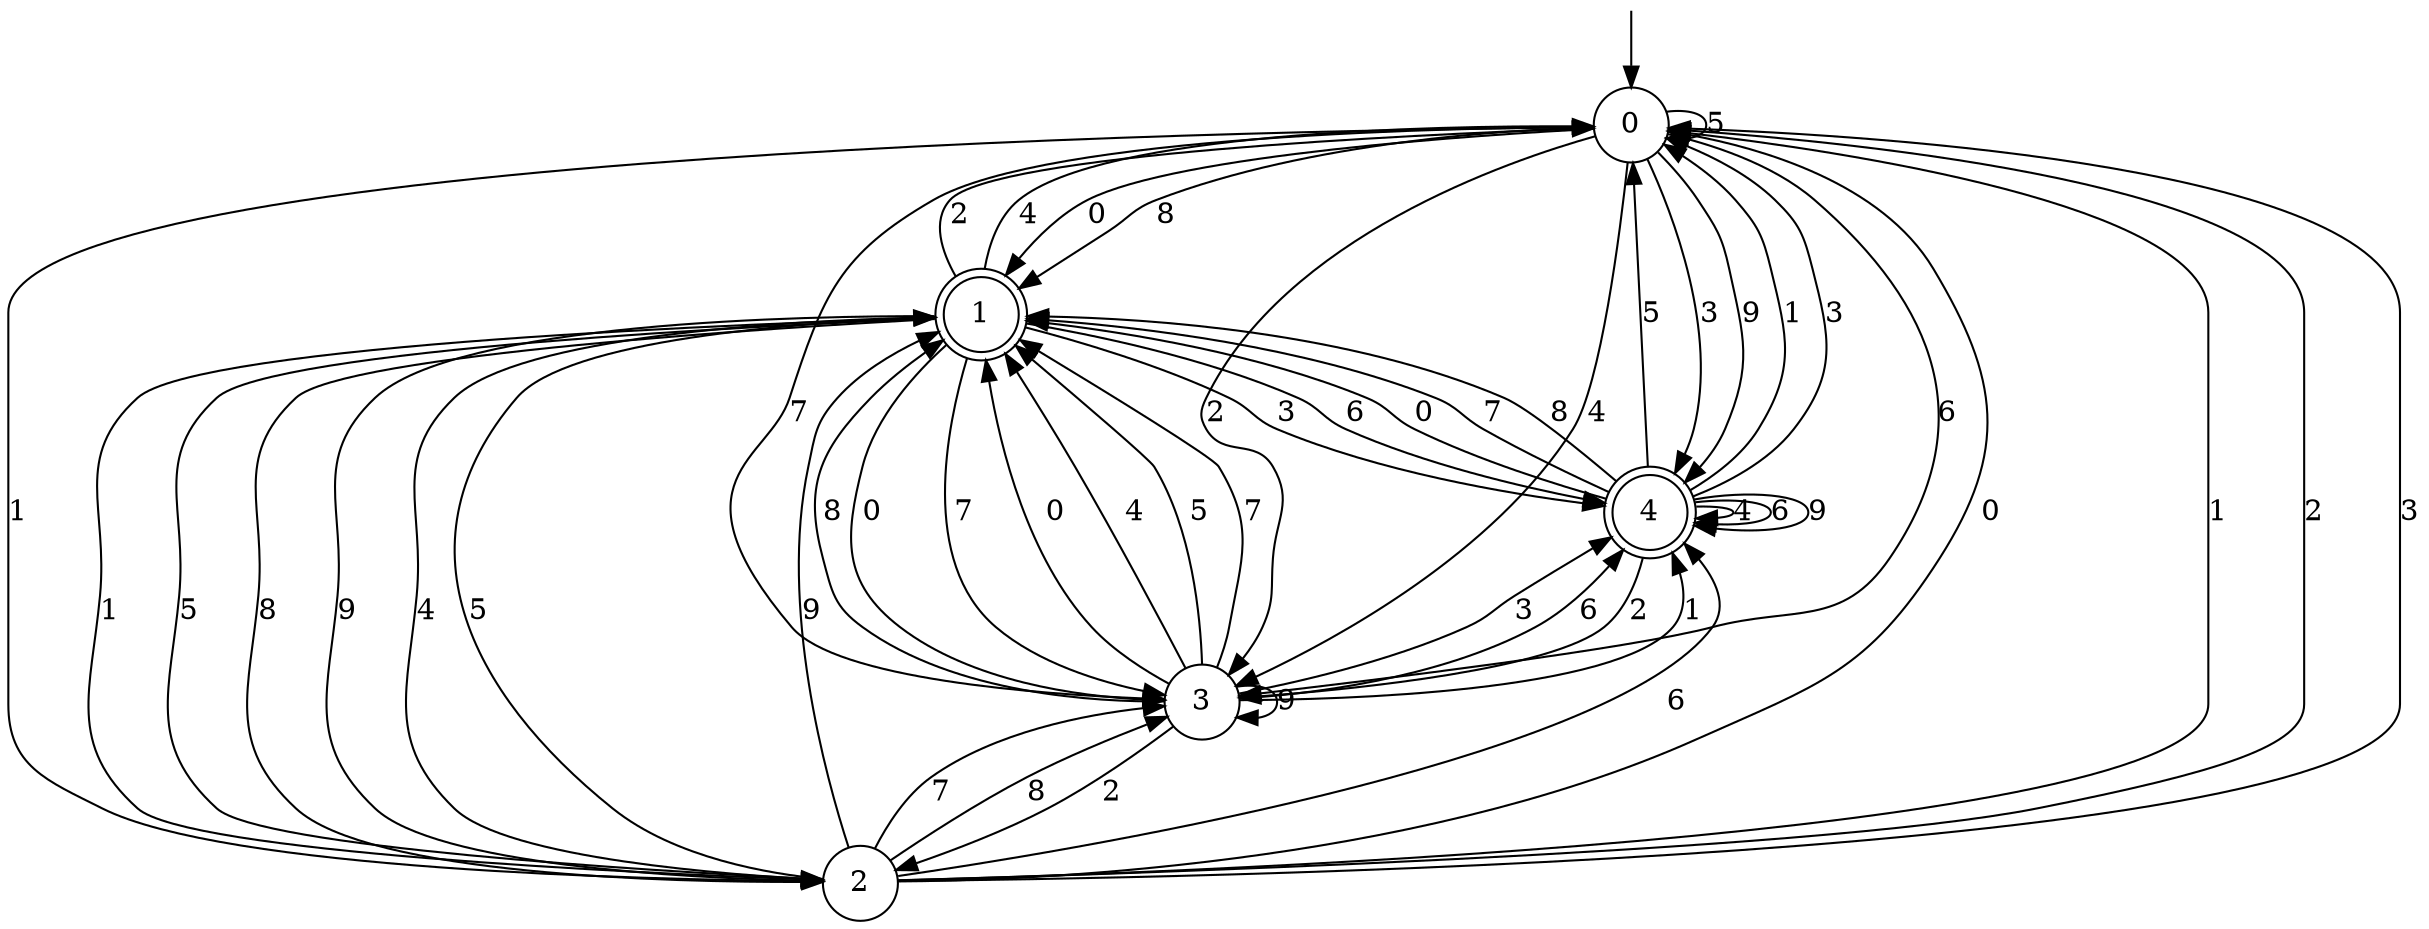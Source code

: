 digraph g {

	s0 [shape="circle" label="0"];
	s1 [shape="doublecircle" label="1"];
	s2 [shape="circle" label="2"];
	s3 [shape="circle" label="3"];
	s4 [shape="doublecircle" label="4"];
	s0 -> s1 [label="0"];
	s0 -> s2 [label="1"];
	s0 -> s3 [label="2"];
	s0 -> s4 [label="3"];
	s0 -> s3 [label="4"];
	s0 -> s0 [label="5"];
	s0 -> s3 [label="6"];
	s0 -> s3 [label="7"];
	s0 -> s1 [label="8"];
	s0 -> s4 [label="9"];
	s1 -> s3 [label="0"];
	s1 -> s2 [label="1"];
	s1 -> s0 [label="2"];
	s1 -> s4 [label="3"];
	s1 -> s0 [label="4"];
	s1 -> s2 [label="5"];
	s1 -> s4 [label="6"];
	s1 -> s3 [label="7"];
	s1 -> s2 [label="8"];
	s1 -> s2 [label="9"];
	s2 -> s0 [label="0"];
	s2 -> s0 [label="1"];
	s2 -> s0 [label="2"];
	s2 -> s0 [label="3"];
	s2 -> s1 [label="4"];
	s2 -> s1 [label="5"];
	s2 -> s4 [label="6"];
	s2 -> s3 [label="7"];
	s2 -> s3 [label="8"];
	s2 -> s1 [label="9"];
	s3 -> s1 [label="0"];
	s3 -> s4 [label="1"];
	s3 -> s2 [label="2"];
	s3 -> s4 [label="3"];
	s3 -> s1 [label="4"];
	s3 -> s1 [label="5"];
	s3 -> s4 [label="6"];
	s3 -> s1 [label="7"];
	s3 -> s1 [label="8"];
	s3 -> s3 [label="9"];
	s4 -> s1 [label="0"];
	s4 -> s0 [label="1"];
	s4 -> s3 [label="2"];
	s4 -> s0 [label="3"];
	s4 -> s4 [label="4"];
	s4 -> s0 [label="5"];
	s4 -> s4 [label="6"];
	s4 -> s1 [label="7"];
	s4 -> s1 [label="8"];
	s4 -> s4 [label="9"];

__start0 [label="" shape="none" width="0" height="0"];
__start0 -> s0;

}
